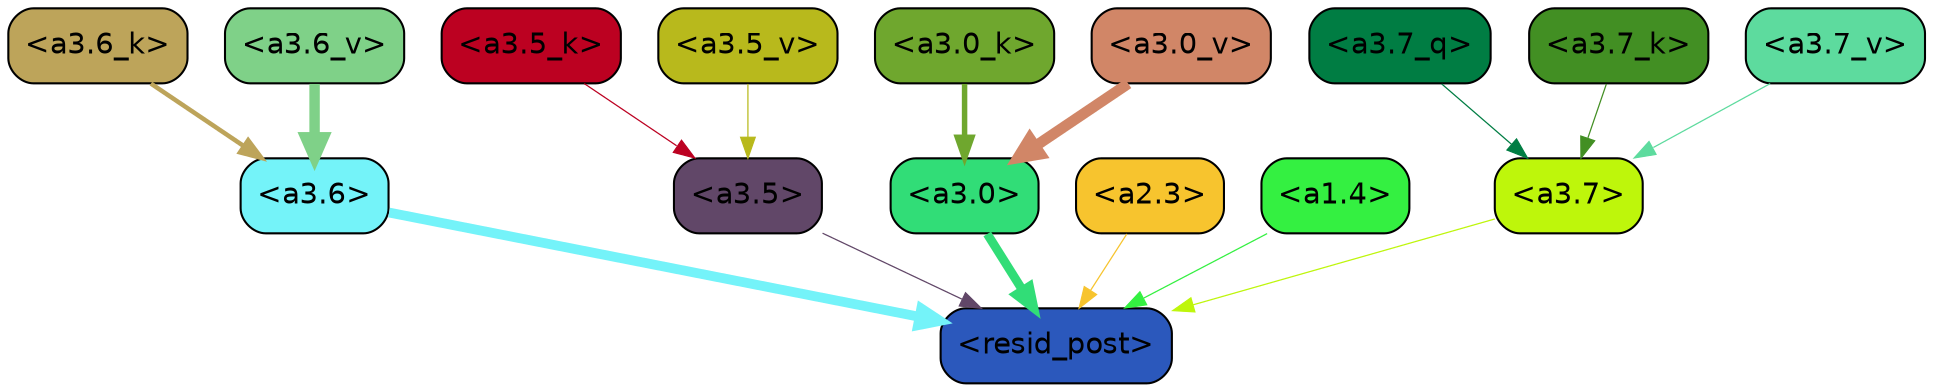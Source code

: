 strict digraph "" {
	graph [bgcolor=transparent,
		layout=dot,
		overlap=false,
		splines=true
	];
	"<a3.7>"	[color=black,
		fillcolor="#bef60b",
		fontname=Helvetica,
		shape=box,
		style="filled, rounded"];
	"<resid_post>"	[color=black,
		fillcolor="#2b58bc",
		fontname=Helvetica,
		shape=box,
		style="filled, rounded"];
	"<a3.7>" -> "<resid_post>"	[color="#bef60b",
		penwidth=0.6];
	"<a3.6>"	[color=black,
		fillcolor="#74f3f9",
		fontname=Helvetica,
		shape=box,
		style="filled, rounded"];
	"<a3.6>" -> "<resid_post>"	[color="#74f3f9",
		penwidth=4.6696330308914185];
	"<a3.5>"	[color=black,
		fillcolor="#614768",
		fontname=Helvetica,
		shape=box,
		style="filled, rounded"];
	"<a3.5>" -> "<resid_post>"	[color="#614768",
		penwidth=0.6];
	"<a3.0>"	[color=black,
		fillcolor="#31dd77",
		fontname=Helvetica,
		shape=box,
		style="filled, rounded"];
	"<a3.0>" -> "<resid_post>"	[color="#31dd77",
		penwidth=4.282557368278503];
	"<a2.3>"	[color=black,
		fillcolor="#f7c42e",
		fontname=Helvetica,
		shape=box,
		style="filled, rounded"];
	"<a2.3>" -> "<resid_post>"	[color="#f7c42e",
		penwidth=0.6];
	"<a1.4>"	[color=black,
		fillcolor="#34f041",
		fontname=Helvetica,
		shape=box,
		style="filled, rounded"];
	"<a1.4>" -> "<resid_post>"	[color="#34f041",
		penwidth=0.6];
	"<a3.7_q>"	[color=black,
		fillcolor="#007d43",
		fontname=Helvetica,
		shape=box,
		style="filled, rounded"];
	"<a3.7_q>" -> "<a3.7>"	[color="#007d43",
		penwidth=0.6];
	"<a3.7_k>"	[color=black,
		fillcolor="#428f23",
		fontname=Helvetica,
		shape=box,
		style="filled, rounded"];
	"<a3.7_k>" -> "<a3.7>"	[color="#428f23",
		penwidth=0.6];
	"<a3.6_k>"	[color=black,
		fillcolor="#bda45a",
		fontname=Helvetica,
		shape=box,
		style="filled, rounded"];
	"<a3.6_k>" -> "<a3.6>"	[color="#bda45a",
		penwidth=2.174198240041733];
	"<a3.5_k>"	[color=black,
		fillcolor="#bc0121",
		fontname=Helvetica,
		shape=box,
		style="filled, rounded"];
	"<a3.5_k>" -> "<a3.5>"	[color="#bc0121",
		penwidth=0.6];
	"<a3.0_k>"	[color=black,
		fillcolor="#6fa72e",
		fontname=Helvetica,
		shape=box,
		style="filled, rounded"];
	"<a3.0_k>" -> "<a3.0>"	[color="#6fa72e",
		penwidth=2.6274144649505615];
	"<a3.7_v>"	[color=black,
		fillcolor="#5ddb9e",
		fontname=Helvetica,
		shape=box,
		style="filled, rounded"];
	"<a3.7_v>" -> "<a3.7>"	[color="#5ddb9e",
		penwidth=0.6];
	"<a3.6_v>"	[color=black,
		fillcolor="#7fd188",
		fontname=Helvetica,
		shape=box,
		style="filled, rounded"];
	"<a3.6_v>" -> "<a3.6>"	[color="#7fd188",
		penwidth=5.002329230308533];
	"<a3.5_v>"	[color=black,
		fillcolor="#b8b91c",
		fontname=Helvetica,
		shape=box,
		style="filled, rounded"];
	"<a3.5_v>" -> "<a3.5>"	[color="#b8b91c",
		penwidth=0.6];
	"<a3.0_v>"	[color=black,
		fillcolor="#d18667",
		fontname=Helvetica,
		shape=box,
		style="filled, rounded"];
	"<a3.0_v>" -> "<a3.0>"	[color="#d18667",
		penwidth=5.188832879066467];
}
